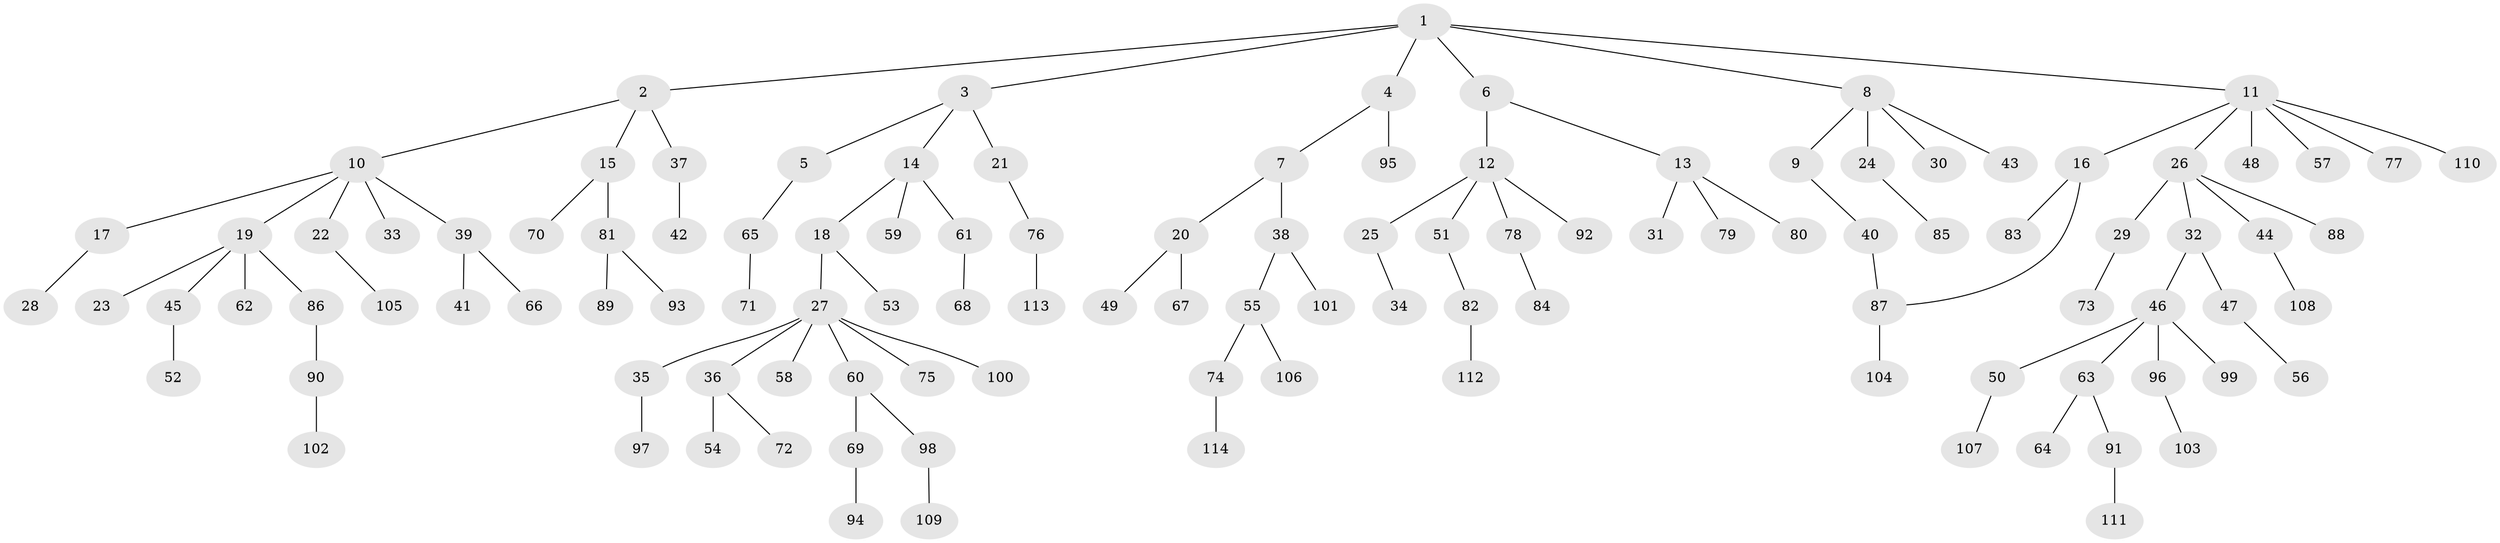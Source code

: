 // Generated by graph-tools (version 1.1) at 2025/34/03/09/25 02:34:31]
// undirected, 114 vertices, 114 edges
graph export_dot {
graph [start="1"]
  node [color=gray90,style=filled];
  1;
  2;
  3;
  4;
  5;
  6;
  7;
  8;
  9;
  10;
  11;
  12;
  13;
  14;
  15;
  16;
  17;
  18;
  19;
  20;
  21;
  22;
  23;
  24;
  25;
  26;
  27;
  28;
  29;
  30;
  31;
  32;
  33;
  34;
  35;
  36;
  37;
  38;
  39;
  40;
  41;
  42;
  43;
  44;
  45;
  46;
  47;
  48;
  49;
  50;
  51;
  52;
  53;
  54;
  55;
  56;
  57;
  58;
  59;
  60;
  61;
  62;
  63;
  64;
  65;
  66;
  67;
  68;
  69;
  70;
  71;
  72;
  73;
  74;
  75;
  76;
  77;
  78;
  79;
  80;
  81;
  82;
  83;
  84;
  85;
  86;
  87;
  88;
  89;
  90;
  91;
  92;
  93;
  94;
  95;
  96;
  97;
  98;
  99;
  100;
  101;
  102;
  103;
  104;
  105;
  106;
  107;
  108;
  109;
  110;
  111;
  112;
  113;
  114;
  1 -- 2;
  1 -- 3;
  1 -- 4;
  1 -- 6;
  1 -- 8;
  1 -- 11;
  2 -- 10;
  2 -- 15;
  2 -- 37;
  3 -- 5;
  3 -- 14;
  3 -- 21;
  4 -- 7;
  4 -- 95;
  5 -- 65;
  6 -- 12;
  6 -- 13;
  7 -- 20;
  7 -- 38;
  8 -- 9;
  8 -- 24;
  8 -- 30;
  8 -- 43;
  9 -- 40;
  10 -- 17;
  10 -- 19;
  10 -- 22;
  10 -- 33;
  10 -- 39;
  11 -- 16;
  11 -- 26;
  11 -- 48;
  11 -- 57;
  11 -- 77;
  11 -- 110;
  12 -- 25;
  12 -- 51;
  12 -- 78;
  12 -- 92;
  13 -- 31;
  13 -- 79;
  13 -- 80;
  14 -- 18;
  14 -- 59;
  14 -- 61;
  15 -- 70;
  15 -- 81;
  16 -- 83;
  16 -- 87;
  17 -- 28;
  18 -- 27;
  18 -- 53;
  19 -- 23;
  19 -- 45;
  19 -- 62;
  19 -- 86;
  20 -- 49;
  20 -- 67;
  21 -- 76;
  22 -- 105;
  24 -- 85;
  25 -- 34;
  26 -- 29;
  26 -- 32;
  26 -- 44;
  26 -- 88;
  27 -- 35;
  27 -- 36;
  27 -- 58;
  27 -- 60;
  27 -- 75;
  27 -- 100;
  29 -- 73;
  32 -- 46;
  32 -- 47;
  35 -- 97;
  36 -- 54;
  36 -- 72;
  37 -- 42;
  38 -- 55;
  38 -- 101;
  39 -- 41;
  39 -- 66;
  40 -- 87;
  44 -- 108;
  45 -- 52;
  46 -- 50;
  46 -- 63;
  46 -- 96;
  46 -- 99;
  47 -- 56;
  50 -- 107;
  51 -- 82;
  55 -- 74;
  55 -- 106;
  60 -- 69;
  60 -- 98;
  61 -- 68;
  63 -- 64;
  63 -- 91;
  65 -- 71;
  69 -- 94;
  74 -- 114;
  76 -- 113;
  78 -- 84;
  81 -- 89;
  81 -- 93;
  82 -- 112;
  86 -- 90;
  87 -- 104;
  90 -- 102;
  91 -- 111;
  96 -- 103;
  98 -- 109;
}
